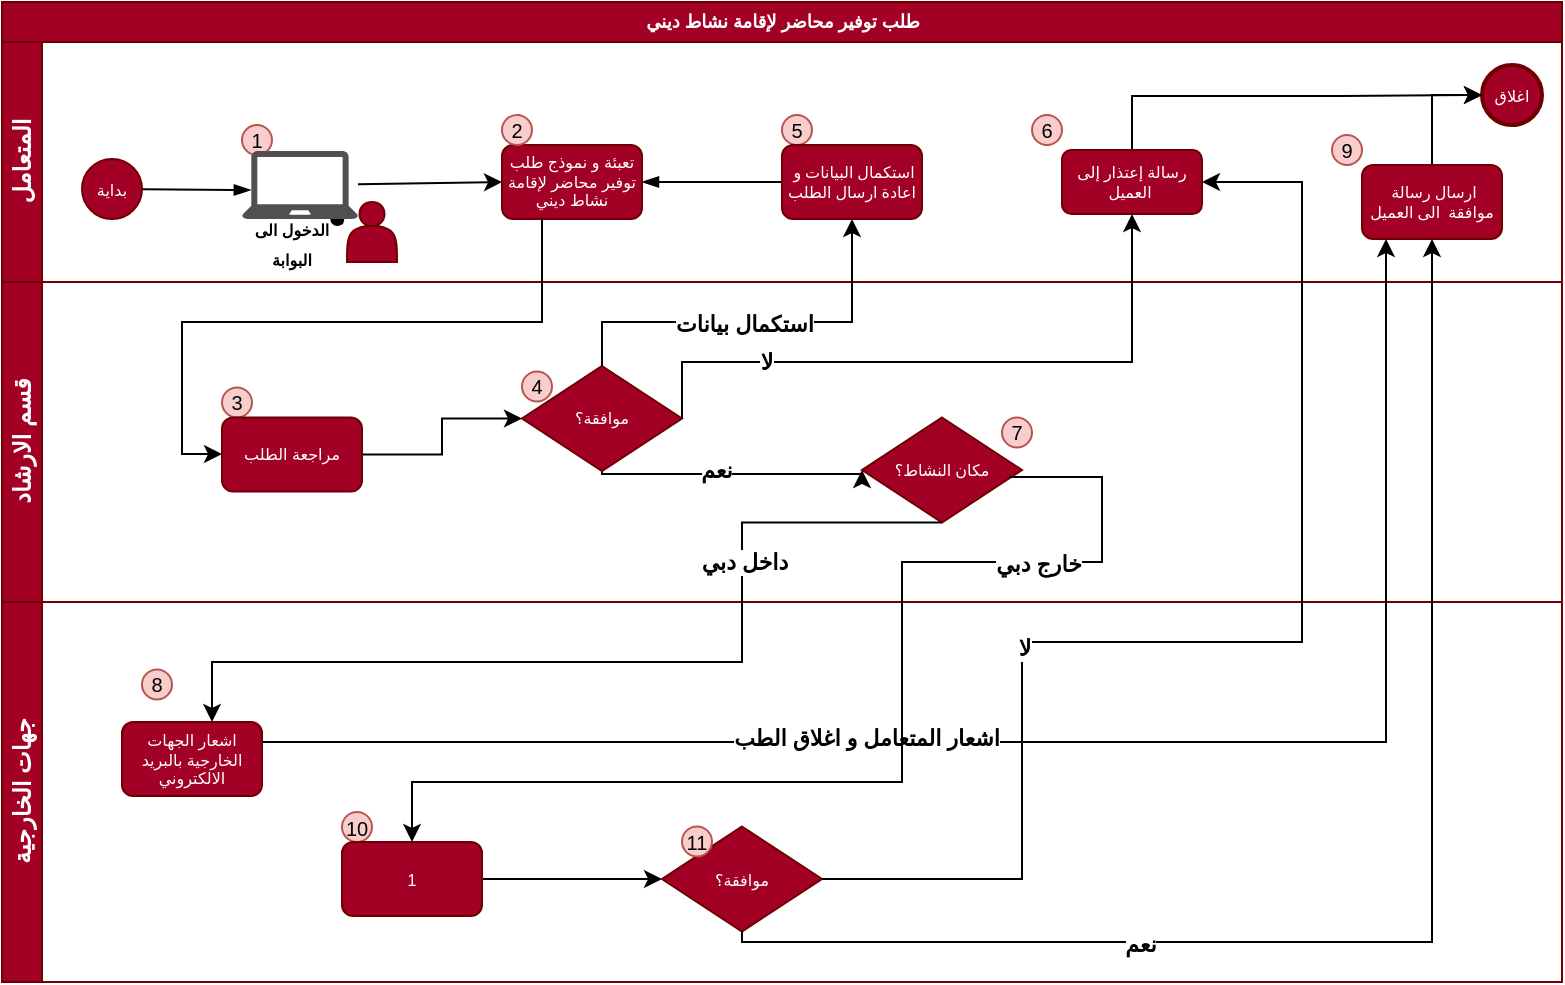 <mxfile version="13.8.5" type="github"><diagram name="Page-1" id="c7488fd3-1785-93aa-aadb-54a6760d102a"><mxGraphModel dx="1227" dy="408" grid="1" gridSize="10" guides="1" tooltips="1" connect="1" arrows="1" fold="1" page="1" pageScale="1" pageWidth="1654" pageHeight="1169" background="#ffffff" math="0" shadow="0"><root><mxCell id="0"/><mxCell id="1" parent="0"/><mxCell id="2b4e8129b02d487f-1" value="&lt;span lang=&quot;AR-SA&quot; dir=&quot;RTL&quot; style=&quot;line-height: 107% ; font-family: &amp;#34;dubai&amp;#34; , sans-serif&quot;&gt;&lt;font style=&quot;font-size: 9px&quot;&gt;طلب توفير محاضر لإقامة نشاط ديني&lt;/font&gt;&lt;/span&gt;" style="swimlane;html=1;childLayout=stackLayout;horizontal=1;startSize=20;horizontalStack=0;rounded=0;shadow=0;labelBackgroundColor=none;strokeWidth=1;fontFamily=Verdana;fontSize=8;align=center;fillColor=#a20025;strokeColor=#6F0000;fontColor=#ffffff;" parent="1" vertex="1"><mxGeometry x="170" y="50" width="780" height="490" as="geometry"><mxRectangle x="170" y="80" width="280" height="20" as="alternateBounds"/></mxGeometry></mxCell><mxCell id="2b4e8129b02d487f-2" value="المتعامل" style="swimlane;html=1;startSize=20;horizontal=0;fillColor=#a20025;strokeColor=#6F0000;fontColor=#ffffff;" parent="2b4e8129b02d487f-1" vertex="1"><mxGeometry y="20" width="780" height="120" as="geometry"/></mxCell><mxCell id="KPhhI4xXO0q0EvICIsSK-14" style="edgeStyle=none;rounded=0;jumpStyle=none;orthogonalLoop=1;jettySize=auto;html=1;entryX=1;entryY=0.5;entryDx=0;entryDy=0;endArrow=blockThin;endFill=1;" parent="2b4e8129b02d487f-2" source="2b4e8129b02d487f-9" target="2b4e8129b02d487f-7" edge="1"><mxGeometry relative="1" as="geometry"/></mxCell><mxCell id="KPhhI4xXO0q0EvICIsSK-11" style="edgeStyle=none;rounded=0;jumpStyle=none;orthogonalLoop=1;jettySize=auto;html=1;entryX=0;entryY=0.5;entryDx=0;entryDy=0;endArrow=classic;endFill=1;" parent="2b4e8129b02d487f-2" source="KPhhI4xXO0q0EvICIsSK-3" target="2b4e8129b02d487f-7" edge="1"><mxGeometry relative="1" as="geometry"/></mxCell><mxCell id="KPhhI4xXO0q0EvICIsSK-13" style="edgeStyle=none;rounded=0;jumpStyle=none;orthogonalLoop=1;jettySize=auto;html=1;entryX=0.076;entryY=0.575;entryDx=0;entryDy=0;entryPerimeter=0;endArrow=blockThin;endFill=1;" parent="2b4e8129b02d487f-2" source="2b4e8129b02d487f-5" target="KPhhI4xXO0q0EvICIsSK-3" edge="1"><mxGeometry relative="1" as="geometry"/></mxCell><mxCell id="KPhhI4xXO0q0EvICIsSK-5" style="rounded=0;orthogonalLoop=1;jettySize=auto;html=1;jumpStyle=none;endArrow=oval;endFill=1;" parent="2b4e8129b02d487f-2" target="KPhhI4xXO0q0EvICIsSK-3" edge="1"><mxGeometry relative="1" as="geometry"><mxPoint x="170.397" y="91" as="sourcePoint"/></mxGeometry></mxCell><mxCell id="2b4e8129b02d487f-11" value="اغلاق" style="ellipse;whiteSpace=wrap;html=1;rounded=0;shadow=0;labelBackgroundColor=none;strokeWidth=2;fontFamily=Verdana;fontSize=8;align=center;fillColor=#a20025;strokeColor=#6F0000;fontColor=#ffffff;" parent="2b4e8129b02d487f-2" vertex="1"><mxGeometry x="740" y="11.5" width="30" height="30" as="geometry"/></mxCell><mxCell id="KPhhI4xXO0q0EvICIsSK-12" value="&lt;font style=&quot;font-size: 10px&quot;&gt;5&lt;/font&gt;" style="ellipse;whiteSpace=wrap;html=1;aspect=fixed;fillColor=#f8cecc;strokeColor=#b85450;" parent="2b4e8129b02d487f-2" vertex="1"><mxGeometry x="390" y="36.5" width="15" height="15" as="geometry"/></mxCell><mxCell id="2b4e8129b02d487f-9" value="&amp;nbsp;استكمال البيانات و اعادة ارسال الطلب" style="rounded=1;whiteSpace=wrap;html=1;shadow=0;labelBackgroundColor=none;strokeWidth=1;fontFamily=Verdana;fontSize=8;align=center;fillColor=#a20025;strokeColor=#6F0000;fontColor=#ffffff;" parent="2b4e8129b02d487f-2" vertex="1"><mxGeometry x="390" y="51.5" width="70" height="37" as="geometry"/></mxCell><mxCell id="2b4e8129b02d487f-5" value="بداية" style="ellipse;whiteSpace=wrap;html=1;rounded=0;shadow=0;labelBackgroundColor=none;strokeWidth=1;fontFamily=Verdana;fontSize=8;align=center;fillColor=#a20025;strokeColor=#6F0000;fontColor=#ffffff;" parent="2b4e8129b02d487f-2" vertex="1"><mxGeometry x="40" y="58.5" width="30" height="30" as="geometry"/></mxCell><mxCell id="KPhhI4xXO0q0EvICIsSK-7" value="&lt;font style=&quot;font-size: 10px&quot;&gt;1&lt;/font&gt;" style="ellipse;whiteSpace=wrap;html=1;aspect=fixed;fillColor=#f8cecc;strokeColor=#b85450;" parent="2b4e8129b02d487f-2" vertex="1"><mxGeometry x="120" y="41.5" width="15" height="15" as="geometry"/></mxCell><mxCell id="KPhhI4xXO0q0EvICIsSK-3" value="" style="pointerEvents=1;shadow=0;dashed=0;html=1;strokeColor=none;fillColor=#505050;labelPosition=center;verticalLabelPosition=bottom;verticalAlign=top;outlineConnect=0;align=center;shape=mxgraph.office.devices.laptop;" parent="2b4e8129b02d487f-2" vertex="1"><mxGeometry x="120" y="54.5" width="58" height="34" as="geometry"/></mxCell><mxCell id="2b4e8129b02d487f-7" value="&lt;font face=&quot;dubai, sans-serif&quot;&gt;تعبئة و نموذج طلب توفير محاضر لإقامة نشاط ديني&lt;/font&gt;" style="rounded=1;whiteSpace=wrap;html=1;shadow=0;labelBackgroundColor=none;strokeWidth=1;fontFamily=Verdana;fontSize=8;align=center;fillColor=#a20025;strokeColor=#6F0000;fontColor=#ffffff;" parent="2b4e8129b02d487f-2" vertex="1"><mxGeometry x="250" y="51.5" width="70" height="37" as="geometry"/></mxCell><mxCell id="KPhhI4xXO0q0EvICIsSK-10" value="&lt;font style=&quot;font-size: 10px&quot;&gt;2&lt;/font&gt;" style="ellipse;whiteSpace=wrap;html=1;aspect=fixed;fillColor=#f8cecc;strokeColor=#b85450;" parent="2b4e8129b02d487f-2" vertex="1"><mxGeometry x="250" y="36.5" width="15" height="15" as="geometry"/></mxCell><mxCell id="2vPmhwO70LCvBUlOEUrR-1" value="" style="shape=actor;whiteSpace=wrap;html=1;fillColor=#a20025;strokeColor=#6F0000;fontColor=#ffffff;" parent="2b4e8129b02d487f-2" vertex="1"><mxGeometry x="172.5" y="80" width="25" height="30" as="geometry"/></mxCell><mxCell id="KPhhI4xXO0q0EvICIsSK-6" value="&lt;font style=&quot;font-size: 8px&quot;&gt;&lt;b&gt;الدخول الى البوابة&lt;/b&gt;&lt;/font&gt;" style="text;html=1;strokeColor=none;fillColor=none;align=center;verticalAlign=middle;whiteSpace=wrap;rounded=0;" parent="2b4e8129b02d487f-2" vertex="1"><mxGeometry x="120" y="90" width="50" height="20" as="geometry"/></mxCell><mxCell id="iQ6zpuJub-8FZTgoGo5C-7" value="&lt;font style=&quot;font-size: 10px&quot;&gt;6&lt;/font&gt;" style="ellipse;whiteSpace=wrap;html=1;aspect=fixed;fillColor=#f8cecc;strokeColor=#b85450;" parent="2b4e8129b02d487f-2" vertex="1"><mxGeometry x="515" y="36.5" width="15" height="15" as="geometry"/></mxCell><mxCell id="7uWFeRx3-95X7DPkVtet-58" style="edgeStyle=orthogonalEdgeStyle;rounded=0;orthogonalLoop=1;jettySize=auto;html=1;entryX=0;entryY=0.5;entryDx=0;entryDy=0;" parent="2b4e8129b02d487f-2" source="7uWFeRx3-95X7DPkVtet-32" target="2b4e8129b02d487f-11" edge="1"><mxGeometry relative="1" as="geometry"><Array as="points"><mxPoint x="565" y="27"/><mxPoint x="670" y="27"/></Array></mxGeometry></mxCell><mxCell id="7uWFeRx3-95X7DPkVtet-32" value="رسالة إعتذار إلى العميل&amp;nbsp;" style="whiteSpace=wrap;html=1;rounded=1;shadow=0;fontFamily=Verdana;fontSize=8;fontColor=#ffffff;strokeColor=#6F0000;strokeWidth=1;fillColor=#a20025;" parent="2b4e8129b02d487f-2" vertex="1"><mxGeometry x="530" y="54" width="70" height="32" as="geometry"/></mxCell><mxCell id="6yMO7m2G1KEsh8H-UsHJ-68" style="edgeStyle=orthogonalEdgeStyle;rounded=0;orthogonalLoop=1;jettySize=auto;html=1;entryX=0;entryY=0.5;entryDx=0;entryDy=0;" parent="2b4e8129b02d487f-2" source="2vPmhwO70LCvBUlOEUrR-94" target="2b4e8129b02d487f-11" edge="1"><mxGeometry relative="1" as="geometry"/></mxCell><mxCell id="2vPmhwO70LCvBUlOEUrR-94" value="&amp;nbsp;ارسال رسالة موافقة&amp;nbsp; الى العميل" style="rounded=1;whiteSpace=wrap;html=1;shadow=0;labelBackgroundColor=none;strokeWidth=1;fontFamily=Verdana;fontSize=8;align=center;fillColor=#a20025;strokeColor=#6F0000;fontColor=#ffffff;" parent="2b4e8129b02d487f-2" vertex="1"><mxGeometry x="680" y="61.5" width="70" height="37" as="geometry"/></mxCell><mxCell id="7uWFeRx3-95X7DPkVtet-63" value="&lt;font style=&quot;font-size: 10px&quot;&gt;9&lt;/font&gt;" style="ellipse;whiteSpace=wrap;html=1;aspect=fixed;fillColor=#f8cecc;strokeColor=#b85450;" parent="2b4e8129b02d487f-2" vertex="1"><mxGeometry x="665" y="46.5" width="15" height="15" as="geometry"/></mxCell><mxCell id="2b4e8129b02d487f-3" value="قسم الارشاد" style="swimlane;html=1;startSize=20;horizontal=0;strokeColor=#6F0000;fontColor=#ffffff;fillColor=#A20025;" parent="2b4e8129b02d487f-1" vertex="1"><mxGeometry y="140" width="780" height="160" as="geometry"><mxRectangle y="140" width="760" height="20" as="alternateBounds"/></mxGeometry></mxCell><mxCell id="KPhhI4xXO0q0EvICIsSK-19" value="&lt;font style=&quot;font-size: 10px&quot;&gt;3&lt;/font&gt;" style="ellipse;whiteSpace=wrap;html=1;aspect=fixed;fillColor=#f8cecc;strokeColor=#b85450;" parent="2b4e8129b02d487f-3" vertex="1"><mxGeometry x="110" y="52.75" width="15" height="15" as="geometry"/></mxCell><mxCell id="We4spmKpSeCdqdLYDR0S-1" style="edgeStyle=orthogonalEdgeStyle;rounded=0;orthogonalLoop=1;jettySize=auto;html=1;entryX=0;entryY=0.5;entryDx=0;entryDy=0;entryPerimeter=0;" edge="1" parent="2b4e8129b02d487f-3" source="2vPmhwO70LCvBUlOEUrR-27" target="6yMO7m2G1KEsh8H-UsHJ-33"><mxGeometry relative="1" as="geometry"><Array as="points"><mxPoint x="300" y="96"/></Array></mxGeometry></mxCell><mxCell id="We4spmKpSeCdqdLYDR0S-2" value="&lt;b&gt;نعم&lt;/b&gt;" style="edgeLabel;html=1;align=center;verticalAlign=middle;resizable=0;points=[];" vertex="1" connectable="0" parent="We4spmKpSeCdqdLYDR0S-1"><mxGeometry x="-0.132" y="2" relative="1" as="geometry"><mxPoint as="offset"/></mxGeometry></mxCell><mxCell id="2vPmhwO70LCvBUlOEUrR-27" value="موافقة؟" style="strokeWidth=1;html=1;shape=mxgraph.flowchart.decision;whiteSpace=wrap;rounded=1;shadow=0;labelBackgroundColor=none;fontFamily=Verdana;fontSize=8;align=center;fillColor=#a20025;strokeColor=#6F0000;fontColor=#ffffff;" parent="2b4e8129b02d487f-3" vertex="1"><mxGeometry x="260" y="42" width="80" height="52.5" as="geometry"/></mxCell><mxCell id="7uWFeRx3-95X7DPkVtet-4" style="edgeStyle=orthogonalEdgeStyle;rounded=0;orthogonalLoop=1;jettySize=auto;html=1;" parent="2b4e8129b02d487f-3" source="7uWFeRx3-95X7DPkVtet-1" target="2vPmhwO70LCvBUlOEUrR-27" edge="1"><mxGeometry relative="1" as="geometry"/></mxCell><mxCell id="7uWFeRx3-95X7DPkVtet-1" value="&lt;font face=&quot;dubai, sans-serif&quot;&gt;مراجعة الطلب&lt;/font&gt;" style="rounded=1;whiteSpace=wrap;html=1;shadow=0;labelBackgroundColor=none;strokeWidth=1;fontFamily=Verdana;fontSize=8;align=center;fillColor=#a20025;strokeColor=#6F0000;fontColor=#ffffff;" parent="2b4e8129b02d487f-3" vertex="1"><mxGeometry x="110" y="67.75" width="70" height="37" as="geometry"/></mxCell><mxCell id="7uWFeRx3-95X7DPkVtet-3" value="&lt;font style=&quot;font-size: 10px&quot;&gt;4&lt;/font&gt;" style="ellipse;whiteSpace=wrap;html=1;aspect=fixed;fillColor=#f8cecc;strokeColor=#b85450;" parent="2b4e8129b02d487f-3" vertex="1"><mxGeometry x="260" y="44.75" width="15" height="15" as="geometry"/></mxCell><mxCell id="6yMO7m2G1KEsh8H-UsHJ-33" value="مكان النشاط؟" style="strokeWidth=1;html=1;shape=mxgraph.flowchart.decision;whiteSpace=wrap;rounded=1;shadow=0;labelBackgroundColor=none;fontFamily=Verdana;fontSize=8;align=center;fillColor=#a20025;strokeColor=#6F0000;fontColor=#ffffff;" parent="2b4e8129b02d487f-3" vertex="1"><mxGeometry x="430" y="67.75" width="80" height="52.5" as="geometry"/></mxCell><mxCell id="6yMO7m2G1KEsh8H-UsHJ-67" value="&lt;font style=&quot;font-size: 10px&quot;&gt;7&lt;/font&gt;" style="ellipse;whiteSpace=wrap;html=1;aspect=fixed;fillColor=#f8cecc;strokeColor=#b85450;" parent="2b4e8129b02d487f-3" vertex="1"><mxGeometry x="500" y="67.75" width="15" height="15" as="geometry"/></mxCell><mxCell id="7uWFeRx3-95X7DPkVtet-5" style="edgeStyle=orthogonalEdgeStyle;rounded=0;orthogonalLoop=1;jettySize=auto;html=1;exitX=0.5;exitY=0;exitDx=0;exitDy=0;exitPerimeter=0;" parent="2b4e8129b02d487f-1" source="2vPmhwO70LCvBUlOEUrR-27" target="2b4e8129b02d487f-9" edge="1"><mxGeometry relative="1" as="geometry"><Array as="points"><mxPoint x="300" y="160"/><mxPoint x="425" y="160"/></Array></mxGeometry></mxCell><mxCell id="7uWFeRx3-95X7DPkVtet-6" value="&lt;b&gt;استكمال بيانات&lt;/b&gt;" style="edgeLabel;html=1;align=center;verticalAlign=middle;resizable=0;points=[];" parent="7uWFeRx3-95X7DPkVtet-5" vertex="1" connectable="0"><mxGeometry x="-0.068" y="-1" relative="1" as="geometry"><mxPoint as="offset"/></mxGeometry></mxCell><mxCell id="7uWFeRx3-95X7DPkVtet-53" style="edgeStyle=orthogonalEdgeStyle;rounded=0;orthogonalLoop=1;jettySize=auto;html=1;" parent="2b4e8129b02d487f-1" source="2b4e8129b02d487f-7" target="7uWFeRx3-95X7DPkVtet-1" edge="1"><mxGeometry relative="1" as="geometry"><Array as="points"><mxPoint x="270" y="160"/><mxPoint x="90" y="160"/><mxPoint x="90" y="226"/></Array></mxGeometry></mxCell><mxCell id="6yMO7m2G1KEsh8H-UsHJ-1" value="جهات الخارجية" style="swimlane;html=1;startSize=20;horizontal=0;strokeColor=#6F0000;fontColor=#ffffff;fillColor=#A20025;" parent="2b4e8129b02d487f-1" vertex="1"><mxGeometry y="300" width="780" height="190" as="geometry"><mxRectangle y="140" width="760" height="20" as="alternateBounds"/></mxGeometry></mxCell><mxCell id="6yMO7m2G1KEsh8H-UsHJ-2" value="&lt;font style=&quot;font-size: 10px&quot;&gt;8&lt;/font&gt;" style="ellipse;whiteSpace=wrap;html=1;aspect=fixed;fillColor=#f8cecc;strokeColor=#b85450;" parent="6yMO7m2G1KEsh8H-UsHJ-1" vertex="1"><mxGeometry x="70" y="33.75" width="15" height="15" as="geometry"/></mxCell><mxCell id="6yMO7m2G1KEsh8H-UsHJ-9" value="&lt;span style=&quot;font-family: &amp;#34;dubai&amp;#34; , sans-serif&quot;&gt;اشعار الجهات الخارجية بالبريد الالكتروني&lt;/span&gt;" style="rounded=1;whiteSpace=wrap;html=1;shadow=0;labelBackgroundColor=none;strokeWidth=1;fontFamily=Verdana;fontSize=8;align=center;fillColor=#a20025;strokeColor=#6F0000;fontColor=#ffffff;" parent="6yMO7m2G1KEsh8H-UsHJ-1" vertex="1"><mxGeometry x="60" y="60.0" width="70" height="37" as="geometry"/></mxCell><mxCell id="6yMO7m2G1KEsh8H-UsHJ-10" value="&lt;font style=&quot;font-size: 10px&quot;&gt;10&lt;/font&gt;" style="ellipse;whiteSpace=wrap;html=1;aspect=fixed;fillColor=#f8cecc;strokeColor=#b85450;" parent="6yMO7m2G1KEsh8H-UsHJ-1" vertex="1"><mxGeometry x="170" y="105" width="15" height="15" as="geometry"/></mxCell><mxCell id="6yMO7m2G1KEsh8H-UsHJ-44" style="edgeStyle=orthogonalEdgeStyle;rounded=0;orthogonalLoop=1;jettySize=auto;html=1;" parent="6yMO7m2G1KEsh8H-UsHJ-1" source="6yMO7m2G1KEsh8H-UsHJ-38" target="6yMO7m2G1KEsh8H-UsHJ-43" edge="1"><mxGeometry relative="1" as="geometry"/></mxCell><mxCell id="6yMO7m2G1KEsh8H-UsHJ-38" value="&lt;span style=&quot;font-family: &amp;#34;dubai&amp;#34; , sans-serif&quot;&gt;1&lt;/span&gt;" style="rounded=1;whiteSpace=wrap;html=1;shadow=0;labelBackgroundColor=none;strokeWidth=1;fontFamily=Verdana;fontSize=8;align=center;fillColor=#a20025;strokeColor=#6F0000;fontColor=#ffffff;" parent="6yMO7m2G1KEsh8H-UsHJ-1" vertex="1"><mxGeometry x="170" y="120" width="70" height="37" as="geometry"/></mxCell><mxCell id="6yMO7m2G1KEsh8H-UsHJ-43" value="موافقة؟" style="strokeWidth=1;html=1;shape=mxgraph.flowchart.decision;whiteSpace=wrap;rounded=1;shadow=0;labelBackgroundColor=none;fontFamily=Verdana;fontSize=8;align=center;fillColor=#a20025;strokeColor=#6F0000;fontColor=#ffffff;" parent="6yMO7m2G1KEsh8H-UsHJ-1" vertex="1"><mxGeometry x="330" y="112.25" width="80" height="52.5" as="geometry"/></mxCell><mxCell id="6yMO7m2G1KEsh8H-UsHJ-50" value="&lt;font style=&quot;font-size: 10px&quot;&gt;11&lt;/font&gt;" style="ellipse;whiteSpace=wrap;html=1;aspect=fixed;fillColor=#f8cecc;strokeColor=#b85450;" parent="6yMO7m2G1KEsh8H-UsHJ-1" vertex="1"><mxGeometry x="340" y="112.25" width="15" height="15" as="geometry"/></mxCell><mxCell id="6yMO7m2G1KEsh8H-UsHJ-29" style="edgeStyle=orthogonalEdgeStyle;rounded=0;orthogonalLoop=1;jettySize=auto;html=1;exitX=1;exitY=0.5;exitDx=0;exitDy=0;exitPerimeter=0;" parent="2b4e8129b02d487f-1" source="2vPmhwO70LCvBUlOEUrR-27" target="7uWFeRx3-95X7DPkVtet-32" edge="1"><mxGeometry relative="1" as="geometry"><Array as="points"><mxPoint x="340" y="180"/><mxPoint x="565" y="180"/></Array></mxGeometry></mxCell><mxCell id="6yMO7m2G1KEsh8H-UsHJ-30" value="&lt;b&gt;لا&lt;/b&gt;" style="edgeLabel;html=1;align=center;verticalAlign=middle;resizable=0;points=[];" parent="6yMO7m2G1KEsh8H-UsHJ-29" vertex="1" connectable="0"><mxGeometry x="-0.417" relative="1" as="geometry"><mxPoint x="-25.17" y="-0.03" as="offset"/></mxGeometry></mxCell><mxCell id="6yMO7m2G1KEsh8H-UsHJ-39" style="edgeStyle=orthogonalEdgeStyle;rounded=0;orthogonalLoop=1;jettySize=auto;html=1;exitX=0.5;exitY=1;exitDx=0;exitDy=0;exitPerimeter=0;" parent="2b4e8129b02d487f-1" source="6yMO7m2G1KEsh8H-UsHJ-33" target="6yMO7m2G1KEsh8H-UsHJ-9" edge="1"><mxGeometry relative="1" as="geometry"><Array as="points"><mxPoint x="370" y="260"/><mxPoint x="370" y="330"/><mxPoint x="105" y="330"/></Array></mxGeometry></mxCell><mxCell id="6yMO7m2G1KEsh8H-UsHJ-40" value="&lt;b&gt;داخل دبي&lt;/b&gt;" style="edgeLabel;html=1;align=center;verticalAlign=middle;resizable=0;points=[];" parent="6yMO7m2G1KEsh8H-UsHJ-39" vertex="1" connectable="0"><mxGeometry x="-0.855" y="-23" relative="1" as="geometry"><mxPoint x="-65.81" y="42.72" as="offset"/></mxGeometry></mxCell><mxCell id="6yMO7m2G1KEsh8H-UsHJ-8" style="edgeStyle=orthogonalEdgeStyle;rounded=0;orthogonalLoop=1;jettySize=auto;html=1;" parent="2b4e8129b02d487f-1" source="6yMO7m2G1KEsh8H-UsHJ-9" target="2vPmhwO70LCvBUlOEUrR-94" edge="1"><mxGeometry relative="1" as="geometry"><mxPoint x="260" y="368.276" as="targetPoint"/><Array as="points"><mxPoint x="692" y="370"/></Array></mxGeometry></mxCell><mxCell id="6yMO7m2G1KEsh8H-UsHJ-65" value="&lt;b&gt;اشعار المتعامل و اغلاق الطب&lt;/b&gt;" style="edgeLabel;html=1;align=center;verticalAlign=middle;resizable=0;points=[];" parent="6yMO7m2G1KEsh8H-UsHJ-8" vertex="1" connectable="0"><mxGeometry x="-0.259" y="2" relative="1" as="geometry"><mxPoint as="offset"/></mxGeometry></mxCell><mxCell id="6yMO7m2G1KEsh8H-UsHJ-41" style="edgeStyle=orthogonalEdgeStyle;rounded=0;orthogonalLoop=1;jettySize=auto;html=1;exitX=0.919;exitY=0.567;exitDx=0;exitDy=0;exitPerimeter=0;" parent="2b4e8129b02d487f-1" source="6yMO7m2G1KEsh8H-UsHJ-33" target="6yMO7m2G1KEsh8H-UsHJ-38" edge="1"><mxGeometry relative="1" as="geometry"><mxPoint x="660" y="260" as="sourcePoint"/><Array as="points"><mxPoint x="550" y="238"/><mxPoint x="550" y="280"/><mxPoint x="450" y="280"/><mxPoint x="450" y="390"/><mxPoint x="205" y="390"/></Array></mxGeometry></mxCell><mxCell id="6yMO7m2G1KEsh8H-UsHJ-42" value="&lt;b&gt;خارج دبي&lt;/b&gt;" style="edgeLabel;html=1;align=center;verticalAlign=middle;resizable=0;points=[];" parent="6yMO7m2G1KEsh8H-UsHJ-41" vertex="1" connectable="0"><mxGeometry x="-0.619" y="-1" relative="1" as="geometry"><mxPoint x="-12" y="1.66" as="offset"/></mxGeometry></mxCell><mxCell id="6yMO7m2G1KEsh8H-UsHJ-66" style="edgeStyle=orthogonalEdgeStyle;rounded=0;orthogonalLoop=1;jettySize=auto;html=1;exitX=0.5;exitY=1;exitDx=0;exitDy=0;exitPerimeter=0;" parent="2b4e8129b02d487f-1" source="6yMO7m2G1KEsh8H-UsHJ-43" target="2vPmhwO70LCvBUlOEUrR-94" edge="1"><mxGeometry relative="1" as="geometry"><Array as="points"><mxPoint x="370" y="470"/><mxPoint x="715" y="470"/></Array></mxGeometry></mxCell><mxCell id="6yMO7m2G1KEsh8H-UsHJ-69" value="&lt;b&gt;نعم&lt;/b&gt;" style="edgeLabel;html=1;align=center;verticalAlign=middle;resizable=0;points=[];" parent="6yMO7m2G1KEsh8H-UsHJ-66" vertex="1" connectable="0"><mxGeometry x="-0.42" y="-1" relative="1" as="geometry"><mxPoint as="offset"/></mxGeometry></mxCell><mxCell id="We4spmKpSeCdqdLYDR0S-3" style="edgeStyle=orthogonalEdgeStyle;rounded=0;orthogonalLoop=1;jettySize=auto;html=1;exitX=1;exitY=0.5;exitDx=0;exitDy=0;exitPerimeter=0;" edge="1" parent="2b4e8129b02d487f-1" source="6yMO7m2G1KEsh8H-UsHJ-43" target="7uWFeRx3-95X7DPkVtet-32"><mxGeometry relative="1" as="geometry"><Array as="points"><mxPoint x="510" y="439"/><mxPoint x="510" y="320"/><mxPoint x="650" y="320"/><mxPoint x="650" y="90"/></Array></mxGeometry></mxCell><mxCell id="We4spmKpSeCdqdLYDR0S-4" value="&lt;b&gt;لا&lt;/b&gt;" style="edgeLabel;html=1;align=center;verticalAlign=middle;resizable=0;points=[];" vertex="1" connectable="0" parent="We4spmKpSeCdqdLYDR0S-3"><mxGeometry x="-0.324" y="-1" relative="1" as="geometry"><mxPoint as="offset"/></mxGeometry></mxCell></root></mxGraphModel></diagram></mxfile>